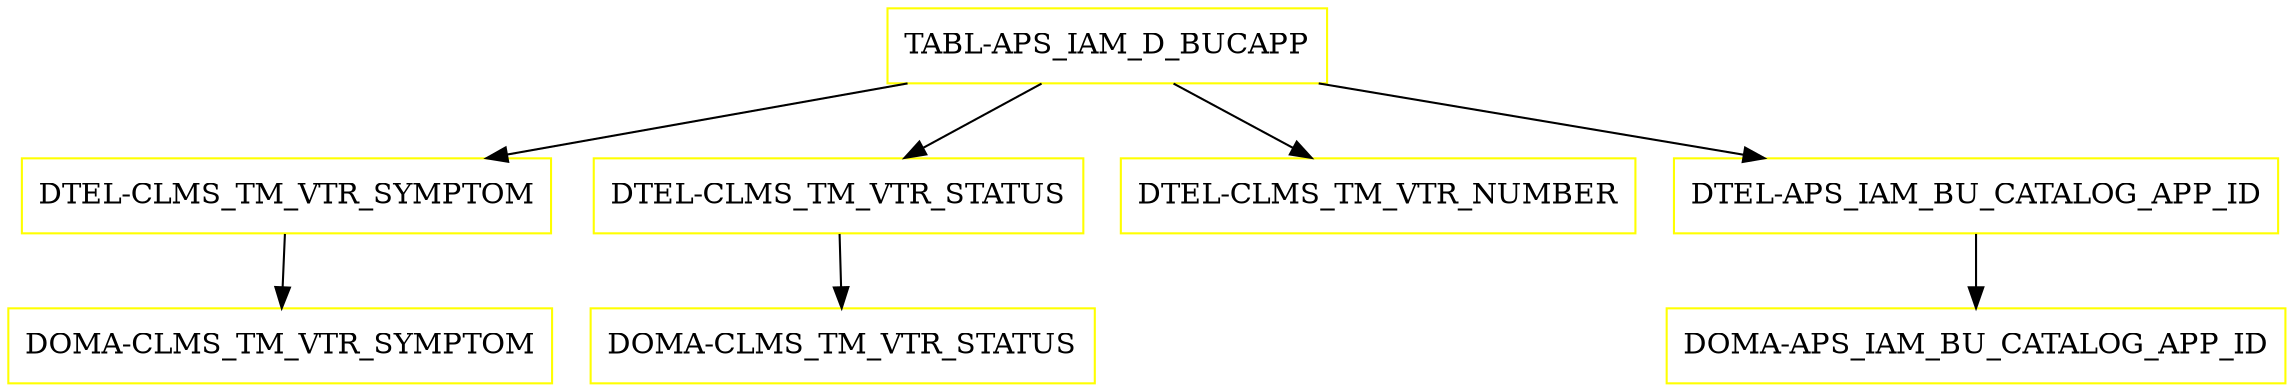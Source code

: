digraph G {
  "TABL-APS_IAM_D_BUCAPP" [shape=box,color=yellow];
  "DTEL-CLMS_TM_VTR_SYMPTOM" [shape=box,color=yellow,URL="./DTEL_CLMS_TM_VTR_SYMPTOM.html"];
  "DOMA-CLMS_TM_VTR_SYMPTOM" [shape=box,color=yellow,URL="./DOMA_CLMS_TM_VTR_SYMPTOM.html"];
  "DTEL-CLMS_TM_VTR_STATUS" [shape=box,color=yellow,URL="./DTEL_CLMS_TM_VTR_STATUS.html"];
  "DOMA-CLMS_TM_VTR_STATUS" [shape=box,color=yellow,URL="./DOMA_CLMS_TM_VTR_STATUS.html"];
  "DTEL-CLMS_TM_VTR_NUMBER" [shape=box,color=yellow,URL="./DTEL_CLMS_TM_VTR_NUMBER.html"];
  "DTEL-APS_IAM_BU_CATALOG_APP_ID" [shape=box,color=yellow,URL="./DTEL_APS_IAM_BU_CATALOG_APP_ID.html"];
  "DOMA-APS_IAM_BU_CATALOG_APP_ID" [shape=box,color=yellow,URL="./DOMA_APS_IAM_BU_CATALOG_APP_ID.html"];
  "TABL-APS_IAM_D_BUCAPP" -> "DTEL-APS_IAM_BU_CATALOG_APP_ID";
  "TABL-APS_IAM_D_BUCAPP" -> "DTEL-CLMS_TM_VTR_NUMBER";
  "TABL-APS_IAM_D_BUCAPP" -> "DTEL-CLMS_TM_VTR_STATUS";
  "TABL-APS_IAM_D_BUCAPP" -> "DTEL-CLMS_TM_VTR_SYMPTOM";
  "DTEL-CLMS_TM_VTR_SYMPTOM" -> "DOMA-CLMS_TM_VTR_SYMPTOM";
  "DTEL-CLMS_TM_VTR_STATUS" -> "DOMA-CLMS_TM_VTR_STATUS";
  "DTEL-APS_IAM_BU_CATALOG_APP_ID" -> "DOMA-APS_IAM_BU_CATALOG_APP_ID";
}
